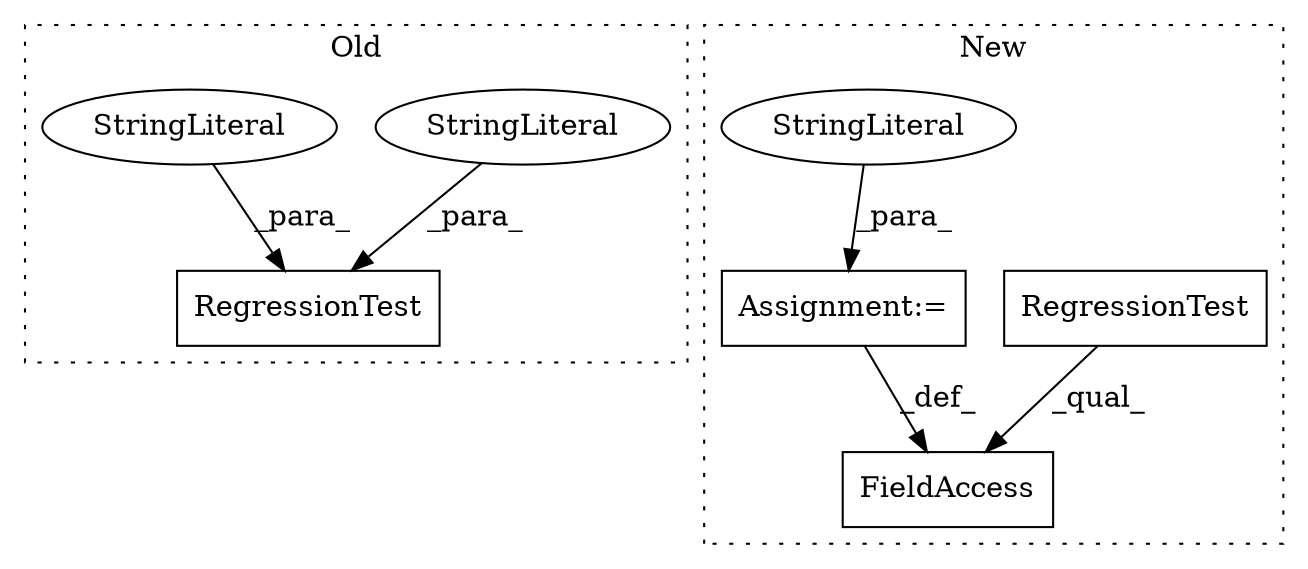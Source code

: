 digraph G {
subgraph cluster0 {
1 [label="RegressionTest" a="32" s="17161,17223" l="15,1" shape="box"];
4 [label="StringLiteral" a="45" s="17195" l="28" shape="ellipse"];
5 [label="StringLiteral" a="45" s="17176" l="18" shape="ellipse"];
label = "Old";
style="dotted";
}
subgraph cluster1 {
2 [label="RegressionTest" a="32" s="17075" l="16" shape="box"];
3 [label="FieldAccess" a="22" s="17097" l="17" shape="box"];
6 [label="Assignment:=" a="7" s="17114" l="1" shape="box"];
7 [label="StringLiteral" a="45" s="17115" l="28" shape="ellipse"];
label = "New";
style="dotted";
}
2 -> 3 [label="_qual_"];
4 -> 1 [label="_para_"];
5 -> 1 [label="_para_"];
6 -> 3 [label="_def_"];
7 -> 6 [label="_para_"];
}